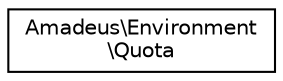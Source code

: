 digraph "Graphical Class Hierarchy"
{
  edge [fontname="Helvetica",fontsize="10",labelfontname="Helvetica",labelfontsize="10"];
  node [fontname="Helvetica",fontsize="10",shape=record];
  rankdir="LR";
  Node0 [label="Amadeus\\Environment\l\\Quota",height=0.2,width=0.4,color="black", fillcolor="white", style="filled",URL="$classAmadeus_1_1Environment_1_1Quota.html"];
}
